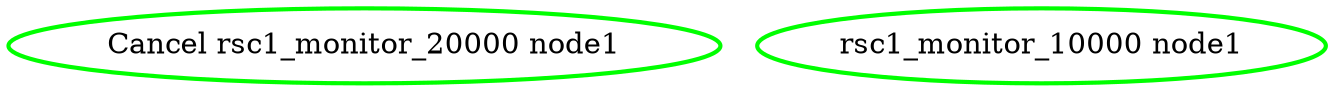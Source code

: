 digraph "g" {
"Cancel rsc1_monitor_20000 node1" [ style=bold color="green" fontcolor="black"]
"rsc1_monitor_10000 node1" [ style=bold color="green" fontcolor="black"]
}

